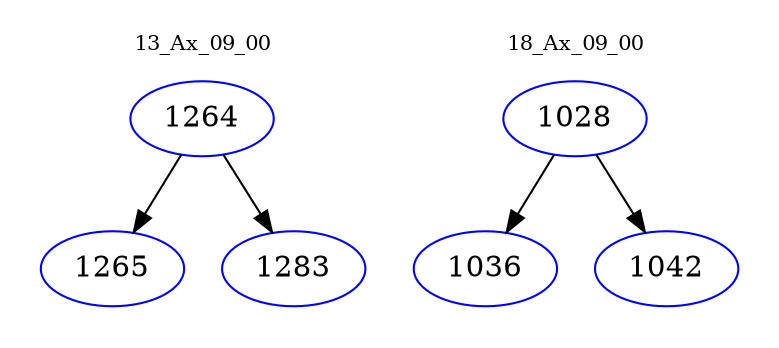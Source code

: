 digraph{
subgraph cluster_0 {
color = white
label = "13_Ax_09_00";
fontsize=10;
T0_1264 [label="1264", color="blue"]
T0_1264 -> T0_1265 [color="black"]
T0_1265 [label="1265", color="blue"]
T0_1264 -> T0_1283 [color="black"]
T0_1283 [label="1283", color="blue"]
}
subgraph cluster_1 {
color = white
label = "18_Ax_09_00";
fontsize=10;
T1_1028 [label="1028", color="blue"]
T1_1028 -> T1_1036 [color="black"]
T1_1036 [label="1036", color="blue"]
T1_1028 -> T1_1042 [color="black"]
T1_1042 [label="1042", color="blue"]
}
}

